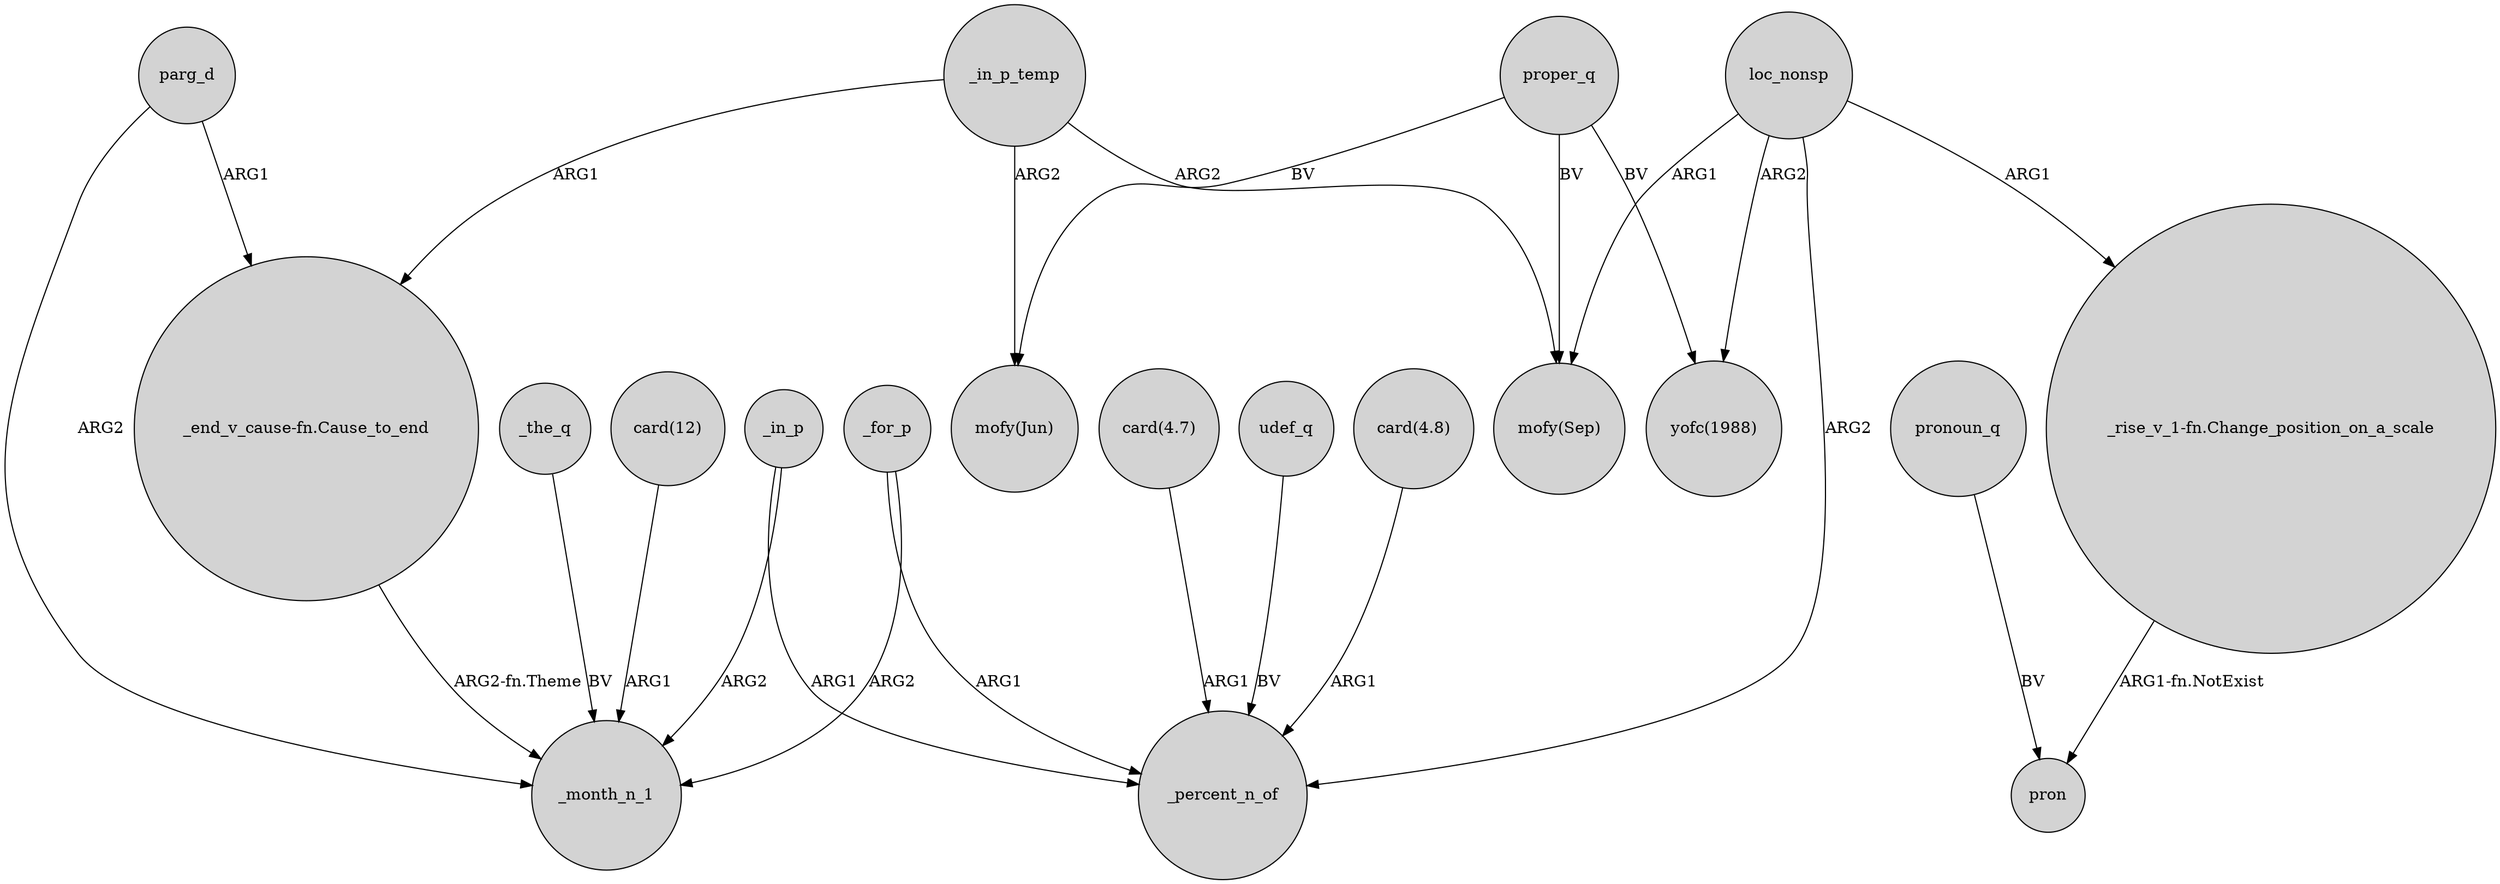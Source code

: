 digraph {
	node [shape=circle style=filled]
	parg_d -> _month_n_1 [label=ARG2]
	_in_p -> _month_n_1 [label=ARG2]
	_for_p -> _month_n_1 [label=ARG2]
	_in_p -> _percent_n_of [label=ARG1]
	proper_q -> "mofy(Jun)" [label=BV]
	proper_q -> "mofy(Sep)" [label=BV]
	loc_nonsp -> "mofy(Sep)" [label=ARG1]
	"_end_v_cause-fn.Cause_to_end" -> _month_n_1 [label="ARG2-fn.Theme"]
	"card(4.7)" -> _percent_n_of [label=ARG1]
	pronoun_q -> pron [label=BV]
	_the_q -> _month_n_1 [label=BV]
	_for_p -> _percent_n_of [label=ARG1]
	"_rise_v_1-fn.Change_position_on_a_scale" -> pron [label="ARG1-fn.NotExist"]
	proper_q -> "yofc(1988)" [label=BV]
	loc_nonsp -> _percent_n_of [label=ARG2]
	loc_nonsp -> "_rise_v_1-fn.Change_position_on_a_scale" [label=ARG1]
	parg_d -> "_end_v_cause-fn.Cause_to_end" [label=ARG1]
	"card(12)" -> _month_n_1 [label=ARG1]
	_in_p_temp -> "mofy(Jun)" [label=ARG2]
	_in_p_temp -> "_end_v_cause-fn.Cause_to_end" [label=ARG1]
	udef_q -> _percent_n_of [label=BV]
	_in_p_temp -> "mofy(Sep)" [label=ARG2]
	"card(4.8)" -> _percent_n_of [label=ARG1]
	loc_nonsp -> "yofc(1988)" [label=ARG2]
}
